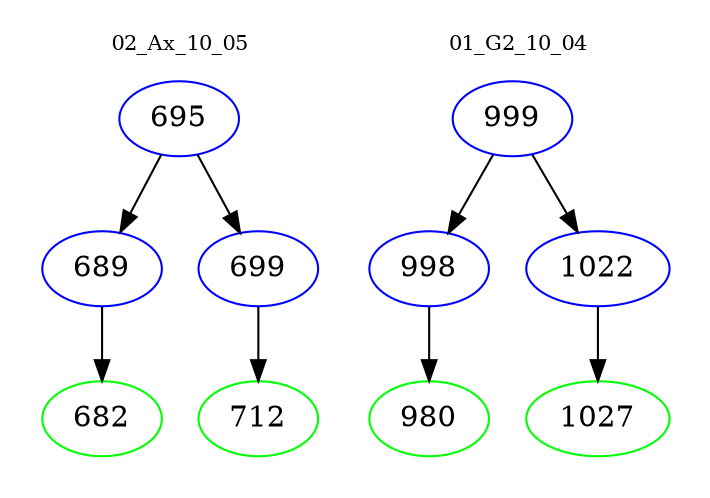 digraph{
subgraph cluster_0 {
color = white
label = "02_Ax_10_05";
fontsize=10;
T0_695 [label="695", color="blue"]
T0_695 -> T0_689 [color="black"]
T0_689 [label="689", color="blue"]
T0_689 -> T0_682 [color="black"]
T0_682 [label="682", color="green"]
T0_695 -> T0_699 [color="black"]
T0_699 [label="699", color="blue"]
T0_699 -> T0_712 [color="black"]
T0_712 [label="712", color="green"]
}
subgraph cluster_1 {
color = white
label = "01_G2_10_04";
fontsize=10;
T1_999 [label="999", color="blue"]
T1_999 -> T1_998 [color="black"]
T1_998 [label="998", color="blue"]
T1_998 -> T1_980 [color="black"]
T1_980 [label="980", color="green"]
T1_999 -> T1_1022 [color="black"]
T1_1022 [label="1022", color="blue"]
T1_1022 -> T1_1027 [color="black"]
T1_1027 [label="1027", color="green"]
}
}
